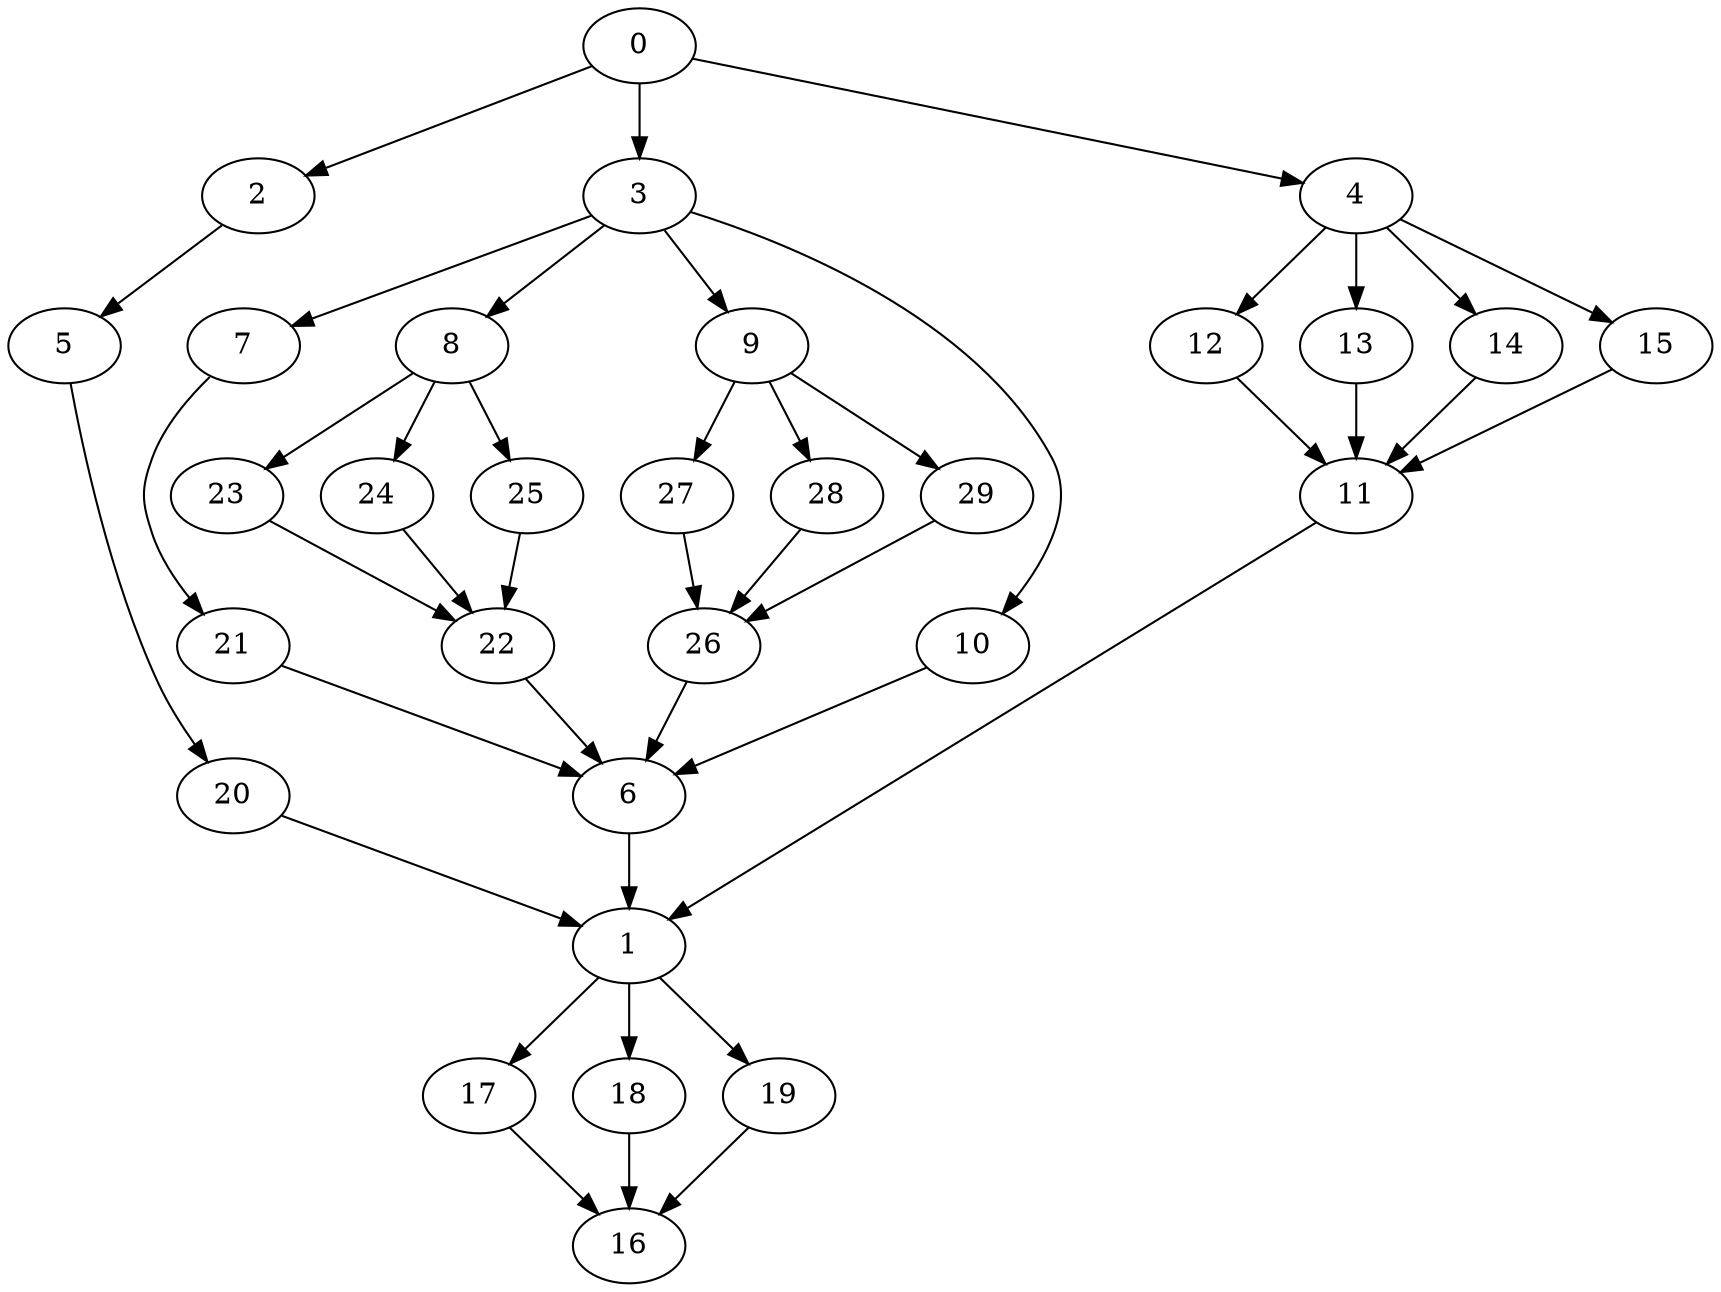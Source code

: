 digraph "SeriesParallel-MaxBf-4_Nodes_30_CCR_9.99_WeightType_Random" {
	0	 [Weight=3];
	2	 [Weight=7];
	0 -> 2	 [Weight=46];
	3	 [Weight=2];
	0 -> 3	 [Weight=60];
	4	 [Weight=4];
	0 -> 4	 [Weight=60];
	1	 [Weight=8];
	17	 [Weight=10];
	1 -> 17	 [Weight=46];
	18	 [Weight=5];
	1 -> 18	 [Weight=46];
	19	 [Weight=6];
	1 -> 19	 [Weight=66];
	5	 [Weight=10];
	2 -> 5	 [Weight=26];
	7	 [Weight=8];
	3 -> 7	 [Weight=46];
	8	 [Weight=10];
	3 -> 8	 [Weight=40];
	9	 [Weight=9];
	3 -> 9	 [Weight=53];
	10	 [Weight=9];
	3 -> 10	 [Weight=53];
	12	 [Weight=9];
	4 -> 12	 [Weight=40];
	13	 [Weight=2];
	4 -> 13	 [Weight=13];
	14	 [Weight=3];
	4 -> 14	 [Weight=53];
	15	 [Weight=8];
	4 -> 15	 [Weight=53];
	20	 [Weight=5];
	5 -> 20	 [Weight=46];
	6	 [Weight=5];
	6 -> 1	 [Weight=60];
	21	 [Weight=2];
	7 -> 21	 [Weight=26];
	23	 [Weight=4];
	8 -> 23	 [Weight=53];
	24	 [Weight=6];
	8 -> 24	 [Weight=46];
	25	 [Weight=4];
	8 -> 25	 [Weight=13];
	27	 [Weight=9];
	9 -> 27	 [Weight=53];
	28	 [Weight=7];
	9 -> 28	 [Weight=33];
	29	 [Weight=10];
	9 -> 29	 [Weight=60];
	10 -> 6	 [Weight=60];
	11	 [Weight=4];
	11 -> 1	 [Weight=60];
	12 -> 11	 [Weight=53];
	13 -> 11	 [Weight=60];
	14 -> 11	 [Weight=33];
	15 -> 11	 [Weight=26];
	16	 [Weight=8];
	17 -> 16	 [Weight=13];
	18 -> 16	 [Weight=53];
	19 -> 16	 [Weight=46];
	20 -> 1	 [Weight=20];
	21 -> 6	 [Weight=53];
	22	 [Weight=3];
	22 -> 6	 [Weight=60];
	23 -> 22	 [Weight=53];
	24 -> 22	 [Weight=26];
	25 -> 22	 [Weight=20];
	26	 [Weight=8];
	26 -> 6	 [Weight=20];
	27 -> 26	 [Weight=66];
	28 -> 26	 [Weight=20];
	29 -> 26	 [Weight=46];
}
